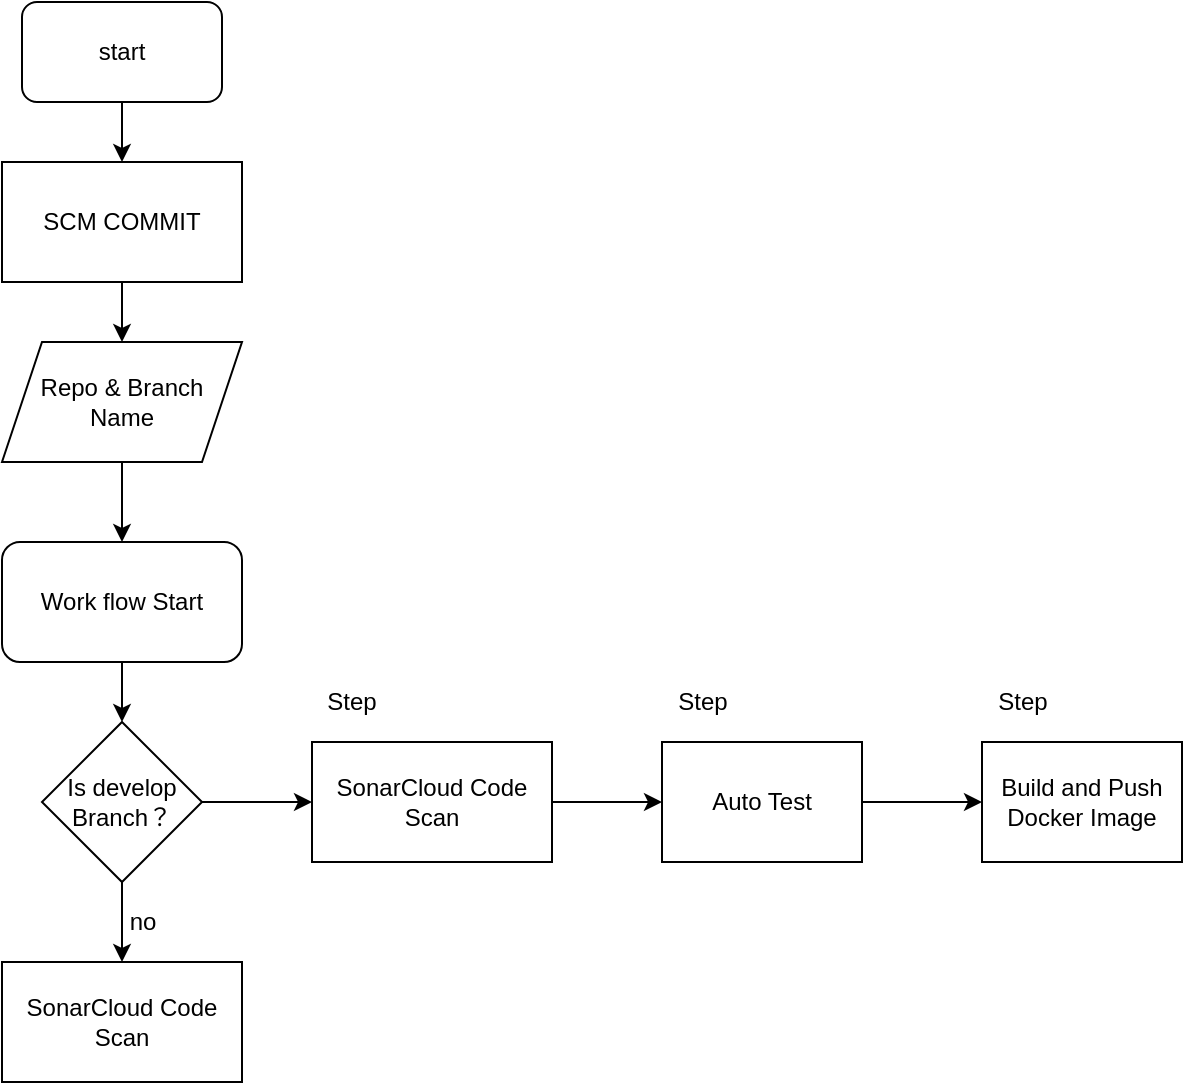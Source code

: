 <mxfile version="13.10.1" type="github">
  <diagram id="6a731a19-8d31-9384-78a2-239565b7b9f0" name="Page-1">
    <mxGraphModel dx="1422" dy="1621" grid="1" gridSize="10" guides="1" tooltips="1" connect="1" arrows="1" fold="1" page="1" pageScale="1" pageWidth="1169" pageHeight="827" background="#ffffff" math="0" shadow="0">
      <root>
        <mxCell id="0" />
        <mxCell id="1" parent="0" />
        <mxCell id="GO7fzhzILklxyF-hlyMG-145" value="" style="edgeStyle=orthogonalEdgeStyle;rounded=0;orthogonalLoop=1;jettySize=auto;html=1;" edge="1" parent="1" source="GO7fzhzILklxyF-hlyMG-143" target="GO7fzhzILklxyF-hlyMG-144">
          <mxGeometry relative="1" as="geometry" />
        </mxCell>
        <mxCell id="GO7fzhzILklxyF-hlyMG-143" value="start" style="rounded=1;whiteSpace=wrap;html=1;" vertex="1" parent="1">
          <mxGeometry x="120" y="-810" width="100" height="50" as="geometry" />
        </mxCell>
        <mxCell id="GO7fzhzILklxyF-hlyMG-148" value="" style="edgeStyle=orthogonalEdgeStyle;rounded=0;orthogonalLoop=1;jettySize=auto;html=1;" edge="1" parent="1" source="GO7fzhzILklxyF-hlyMG-144" target="GO7fzhzILklxyF-hlyMG-146">
          <mxGeometry relative="1" as="geometry" />
        </mxCell>
        <mxCell id="GO7fzhzILklxyF-hlyMG-144" value="SCM COMMIT" style="rounded=0;whiteSpace=wrap;html=1;" vertex="1" parent="1">
          <mxGeometry x="110" y="-730" width="120" height="60" as="geometry" />
        </mxCell>
        <mxCell id="GO7fzhzILklxyF-hlyMG-150" style="edgeStyle=orthogonalEdgeStyle;rounded=0;orthogonalLoop=1;jettySize=auto;html=1;exitX=0.5;exitY=1;exitDx=0;exitDy=0;entryX=0.5;entryY=0;entryDx=0;entryDy=0;" edge="1" parent="1" source="GO7fzhzILklxyF-hlyMG-146" target="GO7fzhzILklxyF-hlyMG-149">
          <mxGeometry relative="1" as="geometry" />
        </mxCell>
        <mxCell id="GO7fzhzILklxyF-hlyMG-146" value="Repo &amp;amp; Branch &lt;br&gt;Name" style="shape=parallelogram;perimeter=parallelogramPerimeter;whiteSpace=wrap;html=1;fixedSize=1;" vertex="1" parent="1">
          <mxGeometry x="110" y="-640" width="120" height="60" as="geometry" />
        </mxCell>
        <mxCell id="GO7fzhzILklxyF-hlyMG-155" style="edgeStyle=orthogonalEdgeStyle;rounded=0;orthogonalLoop=1;jettySize=auto;html=1;exitX=0.5;exitY=1;exitDx=0;exitDy=0;entryX=0.5;entryY=0;entryDx=0;entryDy=0;" edge="1" parent="1" source="GO7fzhzILklxyF-hlyMG-149" target="GO7fzhzILklxyF-hlyMG-154">
          <mxGeometry relative="1" as="geometry" />
        </mxCell>
        <mxCell id="GO7fzhzILklxyF-hlyMG-149" value="Work flow Start" style="rounded=1;whiteSpace=wrap;html=1;" vertex="1" parent="1">
          <mxGeometry x="110" y="-540" width="120" height="60" as="geometry" />
        </mxCell>
        <mxCell id="GO7fzhzILklxyF-hlyMG-163" value="" style="edgeStyle=orthogonalEdgeStyle;rounded=0;orthogonalLoop=1;jettySize=auto;html=1;" edge="1" parent="1" source="GO7fzhzILklxyF-hlyMG-151" target="GO7fzhzILklxyF-hlyMG-162">
          <mxGeometry relative="1" as="geometry" />
        </mxCell>
        <mxCell id="GO7fzhzILklxyF-hlyMG-151" value="&lt;span&gt;SonarCloud Code Scan&lt;/span&gt;" style="rounded=0;whiteSpace=wrap;html=1;" vertex="1" parent="1">
          <mxGeometry x="265" y="-440" width="120" height="60" as="geometry" />
        </mxCell>
        <mxCell id="GO7fzhzILklxyF-hlyMG-152" value="Step" style="text;html=1;strokeColor=none;fillColor=none;align=center;verticalAlign=middle;whiteSpace=wrap;rounded=0;" vertex="1" parent="1">
          <mxGeometry x="265" y="-470" width="40" height="20" as="geometry" />
        </mxCell>
        <mxCell id="GO7fzhzILklxyF-hlyMG-157" value="" style="edgeStyle=orthogonalEdgeStyle;rounded=0;orthogonalLoop=1;jettySize=auto;html=1;" edge="1" parent="1" source="GO7fzhzILklxyF-hlyMG-154" target="GO7fzhzILklxyF-hlyMG-156">
          <mxGeometry relative="1" as="geometry" />
        </mxCell>
        <mxCell id="GO7fzhzILklxyF-hlyMG-161" style="edgeStyle=orthogonalEdgeStyle;rounded=0;orthogonalLoop=1;jettySize=auto;html=1;exitX=1;exitY=0.5;exitDx=0;exitDy=0;entryX=0;entryY=0.5;entryDx=0;entryDy=0;" edge="1" parent="1" source="GO7fzhzILklxyF-hlyMG-154" target="GO7fzhzILklxyF-hlyMG-151">
          <mxGeometry relative="1" as="geometry" />
        </mxCell>
        <mxCell id="GO7fzhzILklxyF-hlyMG-154" value="Is develop Branch？" style="rhombus;whiteSpace=wrap;html=1;" vertex="1" parent="1">
          <mxGeometry x="130" y="-450" width="80" height="80" as="geometry" />
        </mxCell>
        <mxCell id="GO7fzhzILklxyF-hlyMG-156" value="&lt;span&gt;SonarCloud Code Scan&lt;/span&gt;" style="whiteSpace=wrap;html=1;" vertex="1" parent="1">
          <mxGeometry x="110" y="-330" width="120" height="60" as="geometry" />
        </mxCell>
        <mxCell id="GO7fzhzILklxyF-hlyMG-160" value="no" style="text;html=1;align=center;verticalAlign=middle;resizable=0;points=[];autosize=1;" vertex="1" parent="1">
          <mxGeometry x="165" y="-360" width="30" height="20" as="geometry" />
        </mxCell>
        <mxCell id="GO7fzhzILklxyF-hlyMG-166" value="" style="edgeStyle=orthogonalEdgeStyle;rounded=0;orthogonalLoop=1;jettySize=auto;html=1;" edge="1" parent="1" source="GO7fzhzILklxyF-hlyMG-162" target="GO7fzhzILklxyF-hlyMG-165">
          <mxGeometry relative="1" as="geometry" />
        </mxCell>
        <mxCell id="GO7fzhzILklxyF-hlyMG-162" value="Auto Test" style="whiteSpace=wrap;html=1;rounded=0;" vertex="1" parent="1">
          <mxGeometry x="440" y="-440" width="100" height="60" as="geometry" />
        </mxCell>
        <mxCell id="GO7fzhzILklxyF-hlyMG-164" value="Step" style="text;html=1;align=center;verticalAlign=middle;resizable=0;points=[];autosize=1;" vertex="1" parent="1">
          <mxGeometry x="440" y="-470" width="40" height="20" as="geometry" />
        </mxCell>
        <mxCell id="GO7fzhzILklxyF-hlyMG-165" value="Build and Push Docker Image" style="whiteSpace=wrap;html=1;rounded=0;" vertex="1" parent="1">
          <mxGeometry x="600" y="-440" width="100" height="60" as="geometry" />
        </mxCell>
        <mxCell id="GO7fzhzILklxyF-hlyMG-167" value="Step" style="text;html=1;align=center;verticalAlign=middle;resizable=0;points=[];autosize=1;" vertex="1" parent="1">
          <mxGeometry x="600" y="-470" width="40" height="20" as="geometry" />
        </mxCell>
      </root>
    </mxGraphModel>
  </diagram>
</mxfile>
